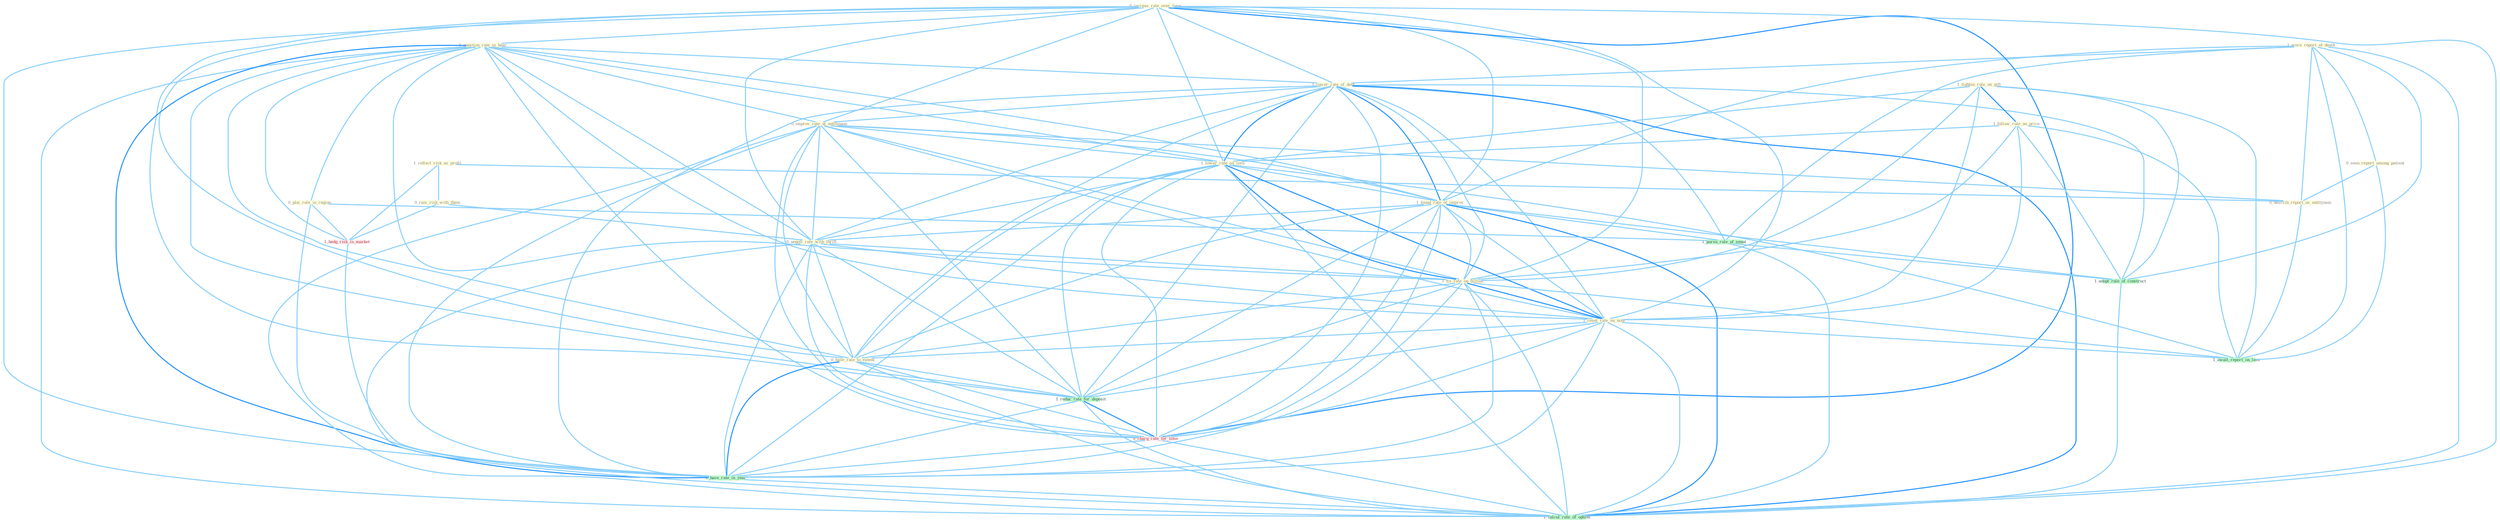 Graph G{ 
    node
    [shape=polygon,style=filled,width=.5,height=.06,color="#BDFCC9",fixedsize=true,fontsize=4,
    fontcolor="#2f4f4f"];
    {node
    [color="#ffffe0", fontcolor="#8b7d6b"] "1_were_report_of_death " "0_increas_rate_over_time " "0_question_rate_in_hear " "1_lower_rate_of_debt " "1_reflect_risk_as_profil " "1_tighten_rule_on_gift " "1_follow_rule_on_price " "0_improv_rate_at_entitynam " "1_lower_rate_on_issu " "1_found_rate_of_improv " "0_rais_risk_with_them " "0_seen_report_among_patient " "0_negoti_rate_with_thrift " "0_plai_role_in_region " "1_fix_rate_on_billion " "1_reset_rate_on_note " "0_have_rate_to_extent " "0_describ_report_as_entitynam "}
{node [color="#fff0f5", fontcolor="#b22222"] "0_charg_rate_for_time " "1_hedg_risk_in_market "}
edge [color="#B0E2FF"];

	"1_were_report_of_death " -- "1_lower_rate_of_debt " [w="1", color="#87cefa" ];
	"1_were_report_of_death " -- "1_found_rate_of_improv " [w="1", color="#87cefa" ];
	"1_were_report_of_death " -- "0_seen_report_among_patient " [w="1", color="#87cefa" ];
	"1_were_report_of_death " -- "0_describ_report_as_entitynam " [w="1", color="#87cefa" ];
	"1_were_report_of_death " -- "1_pursu_role_of_senat " [w="1", color="#87cefa" ];
	"1_were_report_of_death " -- "1_await_report_on_loss " [w="1", color="#87cefa" ];
	"1_were_report_of_death " -- "1_adopt_rule_of_construct " [w="1", color="#87cefa" ];
	"1_were_report_of_death " -- "1_calcul_rate_of_option " [w="1", color="#87cefa" ];
	"0_increas_rate_over_time " -- "0_question_rate_in_hear " [w="1", color="#87cefa" ];
	"0_increas_rate_over_time " -- "1_lower_rate_of_debt " [w="1", color="#87cefa" ];
	"0_increas_rate_over_time " -- "0_improv_rate_at_entitynam " [w="1", color="#87cefa" ];
	"0_increas_rate_over_time " -- "1_lower_rate_on_issu " [w="1", color="#87cefa" ];
	"0_increas_rate_over_time " -- "1_found_rate_of_improv " [w="1", color="#87cefa" ];
	"0_increas_rate_over_time " -- "0_negoti_rate_with_thrift " [w="1", color="#87cefa" ];
	"0_increas_rate_over_time " -- "1_fix_rate_on_billion " [w="1", color="#87cefa" ];
	"0_increas_rate_over_time " -- "1_reset_rate_on_note " [w="1", color="#87cefa" ];
	"0_increas_rate_over_time " -- "0_have_rate_to_extent " [w="1", color="#87cefa" ];
	"0_increas_rate_over_time " -- "1_reduc_rate_for_deposit " [w="1", color="#87cefa" ];
	"0_increas_rate_over_time " -- "0_charg_rate_for_time " [w="2", color="#1e90ff" , len=0.8];
	"0_increas_rate_over_time " -- "0_have_rate_in_year " [w="1", color="#87cefa" ];
	"0_increas_rate_over_time " -- "1_calcul_rate_of_option " [w="1", color="#87cefa" ];
	"0_question_rate_in_hear " -- "1_lower_rate_of_debt " [w="1", color="#87cefa" ];
	"0_question_rate_in_hear " -- "0_improv_rate_at_entitynam " [w="1", color="#87cefa" ];
	"0_question_rate_in_hear " -- "1_lower_rate_on_issu " [w="1", color="#87cefa" ];
	"0_question_rate_in_hear " -- "1_found_rate_of_improv " [w="1", color="#87cefa" ];
	"0_question_rate_in_hear " -- "0_negoti_rate_with_thrift " [w="1", color="#87cefa" ];
	"0_question_rate_in_hear " -- "0_plai_role_in_region " [w="1", color="#87cefa" ];
	"0_question_rate_in_hear " -- "1_fix_rate_on_billion " [w="1", color="#87cefa" ];
	"0_question_rate_in_hear " -- "1_reset_rate_on_note " [w="1", color="#87cefa" ];
	"0_question_rate_in_hear " -- "0_have_rate_to_extent " [w="1", color="#87cefa" ];
	"0_question_rate_in_hear " -- "1_reduc_rate_for_deposit " [w="1", color="#87cefa" ];
	"0_question_rate_in_hear " -- "0_charg_rate_for_time " [w="1", color="#87cefa" ];
	"0_question_rate_in_hear " -- "1_hedg_risk_in_market " [w="1", color="#87cefa" ];
	"0_question_rate_in_hear " -- "0_have_rate_in_year " [w="2", color="#1e90ff" , len=0.8];
	"0_question_rate_in_hear " -- "1_calcul_rate_of_option " [w="1", color="#87cefa" ];
	"1_lower_rate_of_debt " -- "0_improv_rate_at_entitynam " [w="1", color="#87cefa" ];
	"1_lower_rate_of_debt " -- "1_lower_rate_on_issu " [w="2", color="#1e90ff" , len=0.8];
	"1_lower_rate_of_debt " -- "1_found_rate_of_improv " [w="2", color="#1e90ff" , len=0.8];
	"1_lower_rate_of_debt " -- "0_negoti_rate_with_thrift " [w="1", color="#87cefa" ];
	"1_lower_rate_of_debt " -- "1_fix_rate_on_billion " [w="1", color="#87cefa" ];
	"1_lower_rate_of_debt " -- "1_reset_rate_on_note " [w="1", color="#87cefa" ];
	"1_lower_rate_of_debt " -- "0_have_rate_to_extent " [w="1", color="#87cefa" ];
	"1_lower_rate_of_debt " -- "1_pursu_role_of_senat " [w="1", color="#87cefa" ];
	"1_lower_rate_of_debt " -- "1_reduc_rate_for_deposit " [w="1", color="#87cefa" ];
	"1_lower_rate_of_debt " -- "0_charg_rate_for_time " [w="1", color="#87cefa" ];
	"1_lower_rate_of_debt " -- "1_adopt_rule_of_construct " [w="1", color="#87cefa" ];
	"1_lower_rate_of_debt " -- "0_have_rate_in_year " [w="1", color="#87cefa" ];
	"1_lower_rate_of_debt " -- "1_calcul_rate_of_option " [w="2", color="#1e90ff" , len=0.8];
	"1_reflect_risk_as_profil " -- "0_rais_risk_with_them " [w="1", color="#87cefa" ];
	"1_reflect_risk_as_profil " -- "0_describ_report_as_entitynam " [w="1", color="#87cefa" ];
	"1_reflect_risk_as_profil " -- "1_hedg_risk_in_market " [w="1", color="#87cefa" ];
	"1_tighten_rule_on_gift " -- "1_follow_rule_on_price " [w="2", color="#1e90ff" , len=0.8];
	"1_tighten_rule_on_gift " -- "1_lower_rate_on_issu " [w="1", color="#87cefa" ];
	"1_tighten_rule_on_gift " -- "1_fix_rate_on_billion " [w="1", color="#87cefa" ];
	"1_tighten_rule_on_gift " -- "1_reset_rate_on_note " [w="1", color="#87cefa" ];
	"1_tighten_rule_on_gift " -- "1_await_report_on_loss " [w="1", color="#87cefa" ];
	"1_tighten_rule_on_gift " -- "1_adopt_rule_of_construct " [w="1", color="#87cefa" ];
	"1_follow_rule_on_price " -- "1_lower_rate_on_issu " [w="1", color="#87cefa" ];
	"1_follow_rule_on_price " -- "1_fix_rate_on_billion " [w="1", color="#87cefa" ];
	"1_follow_rule_on_price " -- "1_reset_rate_on_note " [w="1", color="#87cefa" ];
	"1_follow_rule_on_price " -- "1_await_report_on_loss " [w="1", color="#87cefa" ];
	"1_follow_rule_on_price " -- "1_adopt_rule_of_construct " [w="1", color="#87cefa" ];
	"0_improv_rate_at_entitynam " -- "1_lower_rate_on_issu " [w="1", color="#87cefa" ];
	"0_improv_rate_at_entitynam " -- "1_found_rate_of_improv " [w="1", color="#87cefa" ];
	"0_improv_rate_at_entitynam " -- "0_negoti_rate_with_thrift " [w="1", color="#87cefa" ];
	"0_improv_rate_at_entitynam " -- "1_fix_rate_on_billion " [w="1", color="#87cefa" ];
	"0_improv_rate_at_entitynam " -- "1_reset_rate_on_note " [w="1", color="#87cefa" ];
	"0_improv_rate_at_entitynam " -- "0_have_rate_to_extent " [w="1", color="#87cefa" ];
	"0_improv_rate_at_entitynam " -- "0_describ_report_as_entitynam " [w="1", color="#87cefa" ];
	"0_improv_rate_at_entitynam " -- "1_reduc_rate_for_deposit " [w="1", color="#87cefa" ];
	"0_improv_rate_at_entitynam " -- "0_charg_rate_for_time " [w="1", color="#87cefa" ];
	"0_improv_rate_at_entitynam " -- "0_have_rate_in_year " [w="1", color="#87cefa" ];
	"0_improv_rate_at_entitynam " -- "1_calcul_rate_of_option " [w="1", color="#87cefa" ];
	"1_lower_rate_on_issu " -- "1_found_rate_of_improv " [w="1", color="#87cefa" ];
	"1_lower_rate_on_issu " -- "0_negoti_rate_with_thrift " [w="1", color="#87cefa" ];
	"1_lower_rate_on_issu " -- "1_fix_rate_on_billion " [w="2", color="#1e90ff" , len=0.8];
	"1_lower_rate_on_issu " -- "1_reset_rate_on_note " [w="2", color="#1e90ff" , len=0.8];
	"1_lower_rate_on_issu " -- "0_have_rate_to_extent " [w="1", color="#87cefa" ];
	"1_lower_rate_on_issu " -- "1_await_report_on_loss " [w="1", color="#87cefa" ];
	"1_lower_rate_on_issu " -- "1_reduc_rate_for_deposit " [w="1", color="#87cefa" ];
	"1_lower_rate_on_issu " -- "0_charg_rate_for_time " [w="1", color="#87cefa" ];
	"1_lower_rate_on_issu " -- "0_have_rate_in_year " [w="1", color="#87cefa" ];
	"1_lower_rate_on_issu " -- "1_calcul_rate_of_option " [w="1", color="#87cefa" ];
	"1_found_rate_of_improv " -- "0_negoti_rate_with_thrift " [w="1", color="#87cefa" ];
	"1_found_rate_of_improv " -- "1_fix_rate_on_billion " [w="1", color="#87cefa" ];
	"1_found_rate_of_improv " -- "1_reset_rate_on_note " [w="1", color="#87cefa" ];
	"1_found_rate_of_improv " -- "0_have_rate_to_extent " [w="1", color="#87cefa" ];
	"1_found_rate_of_improv " -- "1_pursu_role_of_senat " [w="1", color="#87cefa" ];
	"1_found_rate_of_improv " -- "1_reduc_rate_for_deposit " [w="1", color="#87cefa" ];
	"1_found_rate_of_improv " -- "0_charg_rate_for_time " [w="1", color="#87cefa" ];
	"1_found_rate_of_improv " -- "1_adopt_rule_of_construct " [w="1", color="#87cefa" ];
	"1_found_rate_of_improv " -- "0_have_rate_in_year " [w="1", color="#87cefa" ];
	"1_found_rate_of_improv " -- "1_calcul_rate_of_option " [w="2", color="#1e90ff" , len=0.8];
	"0_rais_risk_with_them " -- "0_negoti_rate_with_thrift " [w="1", color="#87cefa" ];
	"0_rais_risk_with_them " -- "1_hedg_risk_in_market " [w="1", color="#87cefa" ];
	"0_seen_report_among_patient " -- "0_describ_report_as_entitynam " [w="1", color="#87cefa" ];
	"0_seen_report_among_patient " -- "1_await_report_on_loss " [w="1", color="#87cefa" ];
	"0_negoti_rate_with_thrift " -- "1_fix_rate_on_billion " [w="1", color="#87cefa" ];
	"0_negoti_rate_with_thrift " -- "1_reset_rate_on_note " [w="1", color="#87cefa" ];
	"0_negoti_rate_with_thrift " -- "0_have_rate_to_extent " [w="1", color="#87cefa" ];
	"0_negoti_rate_with_thrift " -- "1_reduc_rate_for_deposit " [w="1", color="#87cefa" ];
	"0_negoti_rate_with_thrift " -- "0_charg_rate_for_time " [w="1", color="#87cefa" ];
	"0_negoti_rate_with_thrift " -- "0_have_rate_in_year " [w="1", color="#87cefa" ];
	"0_negoti_rate_with_thrift " -- "1_calcul_rate_of_option " [w="1", color="#87cefa" ];
	"0_plai_role_in_region " -- "1_pursu_role_of_senat " [w="1", color="#87cefa" ];
	"0_plai_role_in_region " -- "1_hedg_risk_in_market " [w="1", color="#87cefa" ];
	"0_plai_role_in_region " -- "0_have_rate_in_year " [w="1", color="#87cefa" ];
	"1_fix_rate_on_billion " -- "1_reset_rate_on_note " [w="2", color="#1e90ff" , len=0.8];
	"1_fix_rate_on_billion " -- "0_have_rate_to_extent " [w="1", color="#87cefa" ];
	"1_fix_rate_on_billion " -- "1_await_report_on_loss " [w="1", color="#87cefa" ];
	"1_fix_rate_on_billion " -- "1_reduc_rate_for_deposit " [w="1", color="#87cefa" ];
	"1_fix_rate_on_billion " -- "0_charg_rate_for_time " [w="1", color="#87cefa" ];
	"1_fix_rate_on_billion " -- "0_have_rate_in_year " [w="1", color="#87cefa" ];
	"1_fix_rate_on_billion " -- "1_calcul_rate_of_option " [w="1", color="#87cefa" ];
	"1_reset_rate_on_note " -- "0_have_rate_to_extent " [w="1", color="#87cefa" ];
	"1_reset_rate_on_note " -- "1_await_report_on_loss " [w="1", color="#87cefa" ];
	"1_reset_rate_on_note " -- "1_reduc_rate_for_deposit " [w="1", color="#87cefa" ];
	"1_reset_rate_on_note " -- "0_charg_rate_for_time " [w="1", color="#87cefa" ];
	"1_reset_rate_on_note " -- "0_have_rate_in_year " [w="1", color="#87cefa" ];
	"1_reset_rate_on_note " -- "1_calcul_rate_of_option " [w="1", color="#87cefa" ];
	"0_have_rate_to_extent " -- "1_reduc_rate_for_deposit " [w="1", color="#87cefa" ];
	"0_have_rate_to_extent " -- "0_charg_rate_for_time " [w="1", color="#87cefa" ];
	"0_have_rate_to_extent " -- "0_have_rate_in_year " [w="2", color="#1e90ff" , len=0.8];
	"0_have_rate_to_extent " -- "1_calcul_rate_of_option " [w="1", color="#87cefa" ];
	"0_describ_report_as_entitynam " -- "1_await_report_on_loss " [w="1", color="#87cefa" ];
	"1_pursu_role_of_senat " -- "1_adopt_rule_of_construct " [w="1", color="#87cefa" ];
	"1_pursu_role_of_senat " -- "1_calcul_rate_of_option " [w="1", color="#87cefa" ];
	"1_reduc_rate_for_deposit " -- "0_charg_rate_for_time " [w="2", color="#1e90ff" , len=0.8];
	"1_reduc_rate_for_deposit " -- "0_have_rate_in_year " [w="1", color="#87cefa" ];
	"1_reduc_rate_for_deposit " -- "1_calcul_rate_of_option " [w="1", color="#87cefa" ];
	"0_charg_rate_for_time " -- "0_have_rate_in_year " [w="1", color="#87cefa" ];
	"0_charg_rate_for_time " -- "1_calcul_rate_of_option " [w="1", color="#87cefa" ];
	"1_adopt_rule_of_construct " -- "1_calcul_rate_of_option " [w="1", color="#87cefa" ];
	"1_hedg_risk_in_market " -- "0_have_rate_in_year " [w="1", color="#87cefa" ];
	"0_have_rate_in_year " -- "1_calcul_rate_of_option " [w="1", color="#87cefa" ];
}